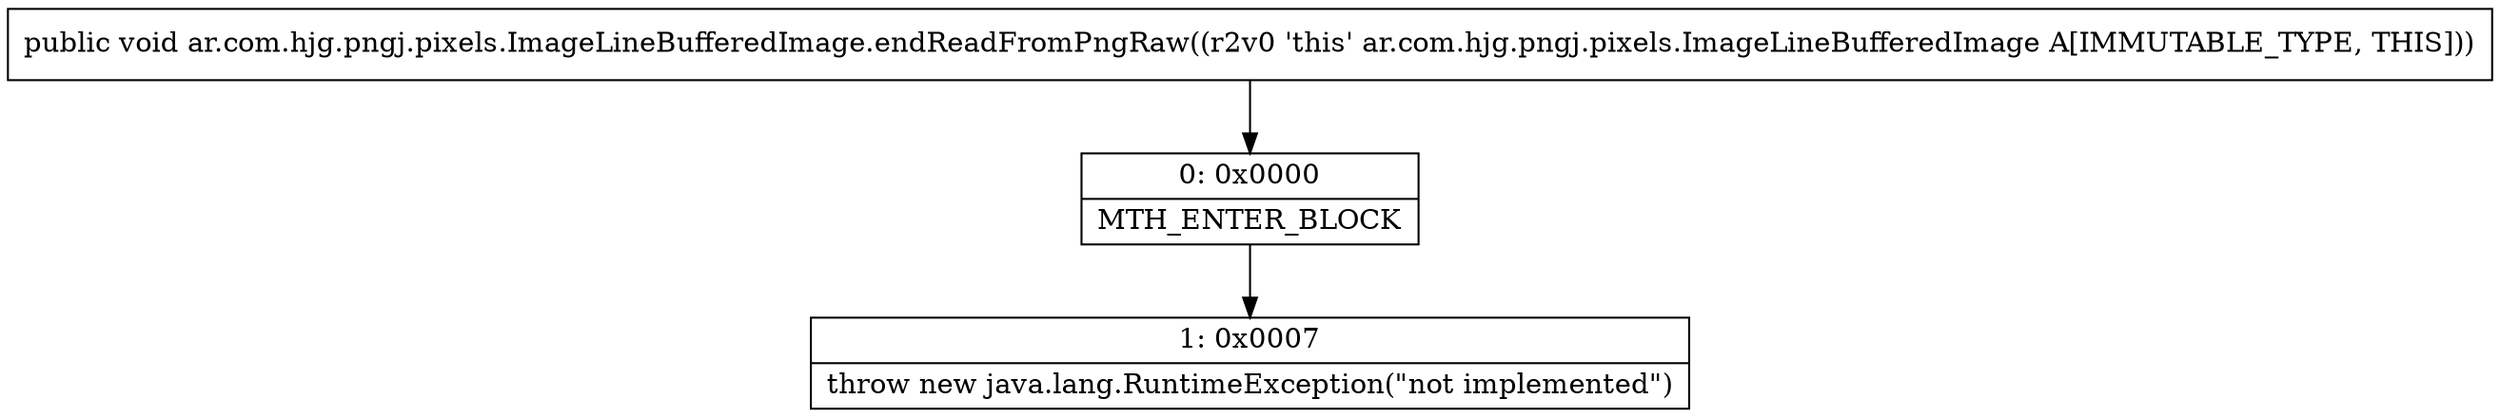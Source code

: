 digraph "CFG forar.com.hjg.pngj.pixels.ImageLineBufferedImage.endReadFromPngRaw()V" {
Node_0 [shape=record,label="{0\:\ 0x0000|MTH_ENTER_BLOCK\l}"];
Node_1 [shape=record,label="{1\:\ 0x0007|throw new java.lang.RuntimeException(\"not implemented\")\l}"];
MethodNode[shape=record,label="{public void ar.com.hjg.pngj.pixels.ImageLineBufferedImage.endReadFromPngRaw((r2v0 'this' ar.com.hjg.pngj.pixels.ImageLineBufferedImage A[IMMUTABLE_TYPE, THIS])) }"];
MethodNode -> Node_0;
Node_0 -> Node_1;
}

